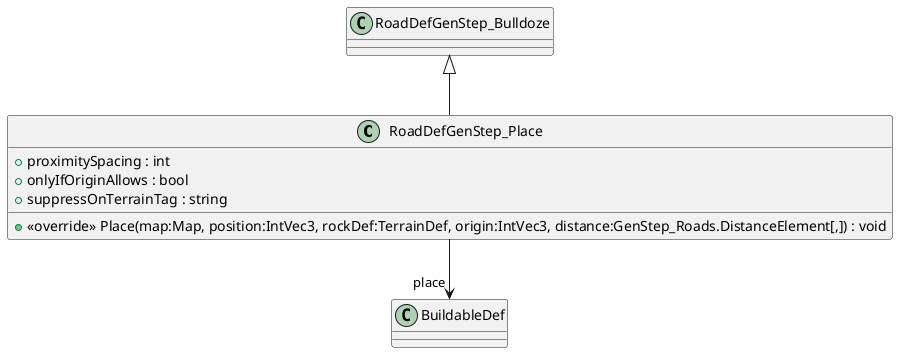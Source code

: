 @startuml
class RoadDefGenStep_Place {
    + proximitySpacing : int
    + onlyIfOriginAllows : bool
    + suppressOnTerrainTag : string
    + <<override>> Place(map:Map, position:IntVec3, rockDef:TerrainDef, origin:IntVec3, distance:GenStep_Roads.DistanceElement[,]) : void
}
RoadDefGenStep_Bulldoze <|-- RoadDefGenStep_Place
RoadDefGenStep_Place --> "place" BuildableDef
@enduml

